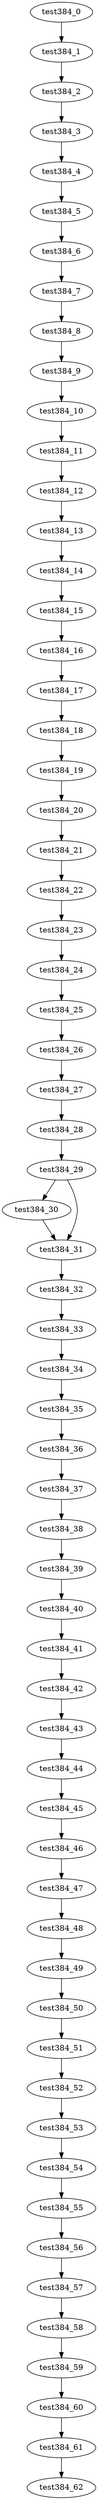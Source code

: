 digraph G {
test384_0->test384_1;
test384_1->test384_2;
test384_2->test384_3;
test384_3->test384_4;
test384_4->test384_5;
test384_5->test384_6;
test384_6->test384_7;
test384_7->test384_8;
test384_8->test384_9;
test384_9->test384_10;
test384_10->test384_11;
test384_11->test384_12;
test384_12->test384_13;
test384_13->test384_14;
test384_14->test384_15;
test384_15->test384_16;
test384_16->test384_17;
test384_17->test384_18;
test384_18->test384_19;
test384_19->test384_20;
test384_20->test384_21;
test384_21->test384_22;
test384_22->test384_23;
test384_23->test384_24;
test384_24->test384_25;
test384_25->test384_26;
test384_26->test384_27;
test384_27->test384_28;
test384_28->test384_29;
test384_29->test384_30;
test384_29->test384_31;
test384_30->test384_31;
test384_31->test384_32;
test384_32->test384_33;
test384_33->test384_34;
test384_34->test384_35;
test384_35->test384_36;
test384_36->test384_37;
test384_37->test384_38;
test384_38->test384_39;
test384_39->test384_40;
test384_40->test384_41;
test384_41->test384_42;
test384_42->test384_43;
test384_43->test384_44;
test384_44->test384_45;
test384_45->test384_46;
test384_46->test384_47;
test384_47->test384_48;
test384_48->test384_49;
test384_49->test384_50;
test384_50->test384_51;
test384_51->test384_52;
test384_52->test384_53;
test384_53->test384_54;
test384_54->test384_55;
test384_55->test384_56;
test384_56->test384_57;
test384_57->test384_58;
test384_58->test384_59;
test384_59->test384_60;
test384_60->test384_61;
test384_61->test384_62;

}
